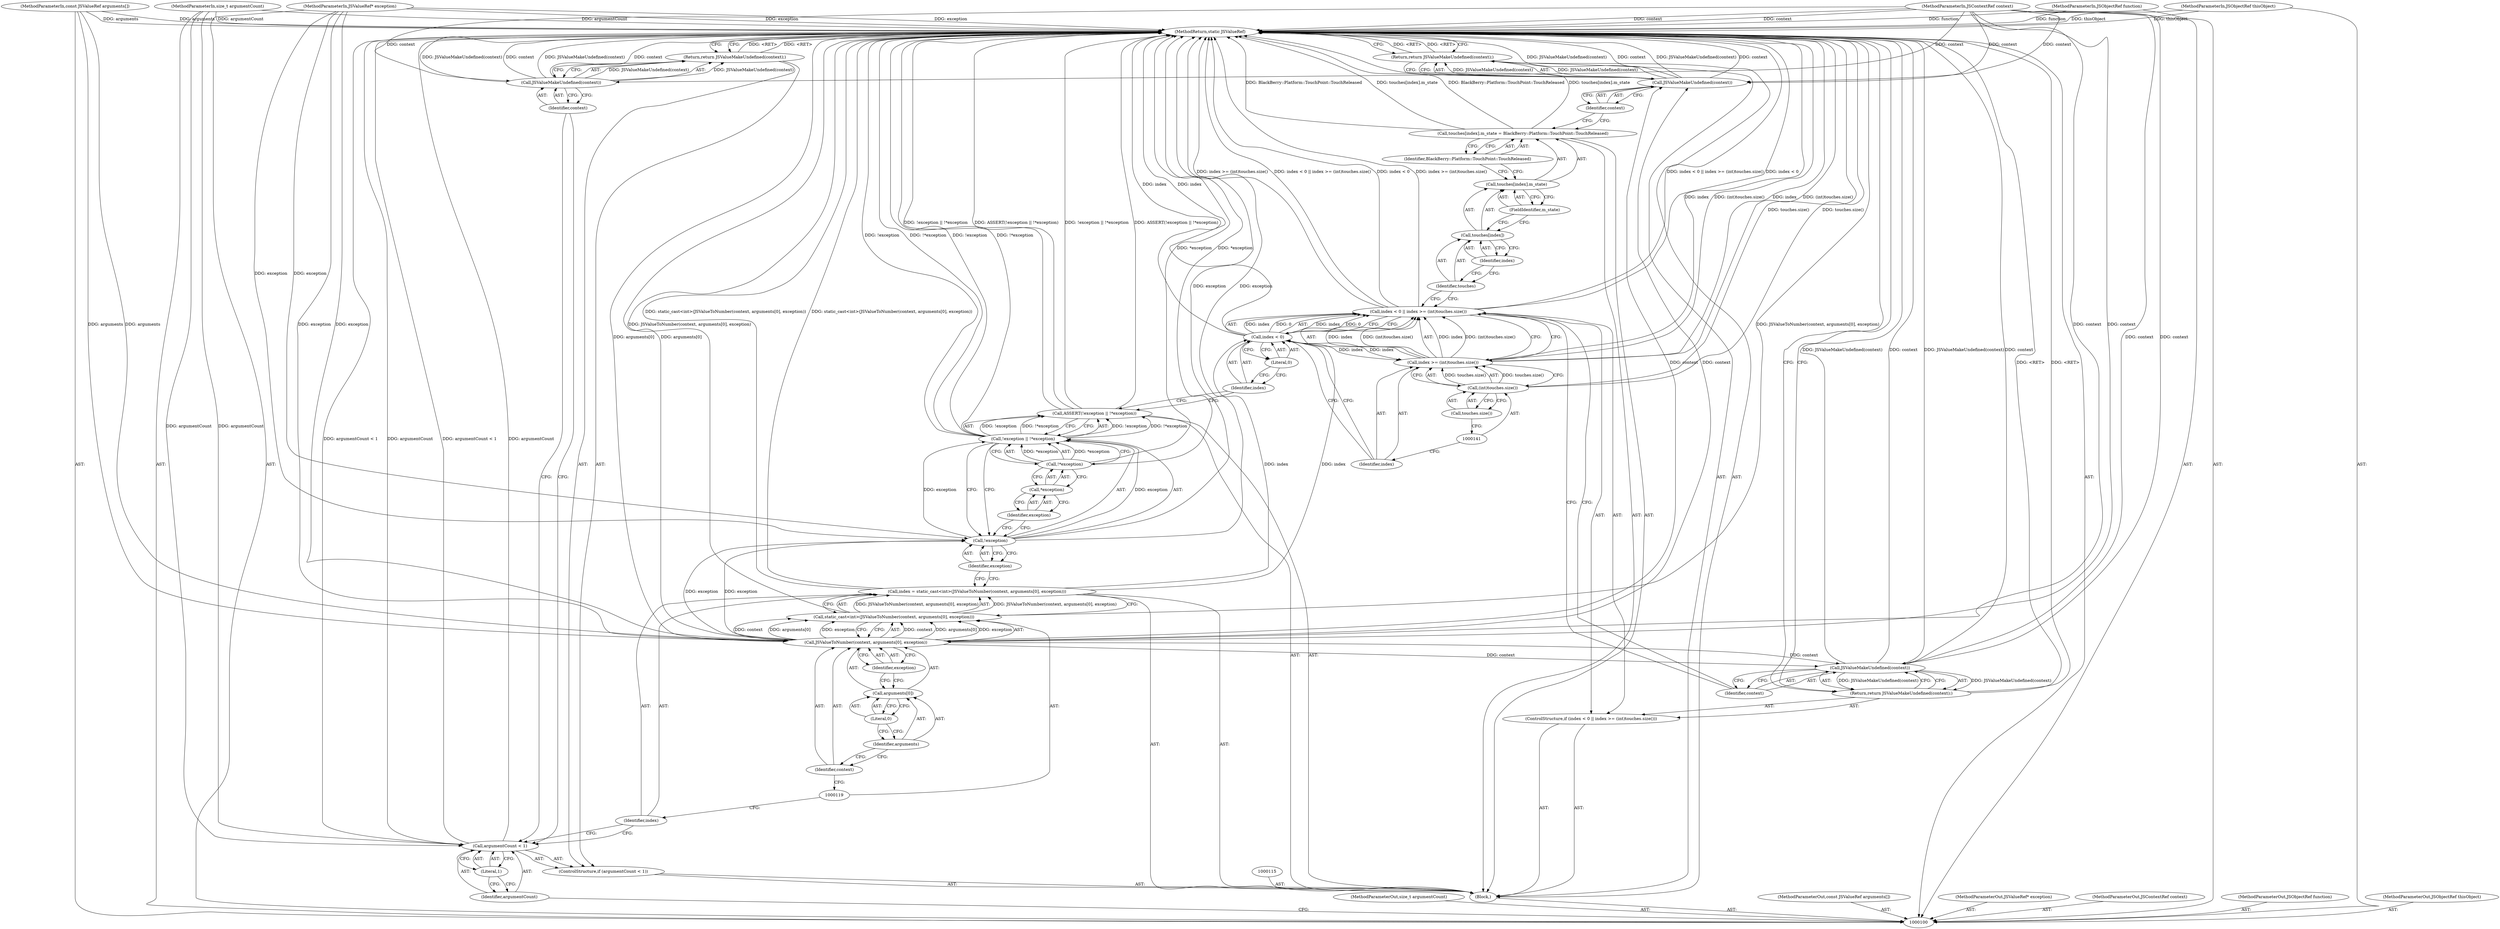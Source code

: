 digraph "1_Chrome_d345af9ed62ee5f431be327967f41c3cc3fe936a_8" {
"1000156" [label="(MethodReturn,static JSValueRef)"];
"1000104" [label="(MethodParameterIn,size_t argumentCount)"];
"1000230" [label="(MethodParameterOut,size_t argumentCount)"];
"1000105" [label="(MethodParameterIn,const JSValueRef arguments[])"];
"1000231" [label="(MethodParameterOut,const JSValueRef arguments[])"];
"1000106" [label="(MethodParameterIn,JSValueRef* exception)"];
"1000232" [label="(MethodParameterOut,JSValueRef* exception)"];
"1000101" [label="(MethodParameterIn,JSContextRef context)"];
"1000227" [label="(MethodParameterOut,JSContextRef context)"];
"1000102" [label="(MethodParameterIn,JSObjectRef function)"];
"1000228" [label="(MethodParameterOut,JSObjectRef function)"];
"1000103" [label="(MethodParameterIn,JSObjectRef thisObject)"];
"1000229" [label="(MethodParameterOut,JSObjectRef thisObject)"];
"1000150" [label="(Identifier,index)"];
"1000151" [label="(FieldIdentifier,m_state)"];
"1000152" [label="(Identifier,BlackBerry::Platform::TouchPoint::TouchReleased)"];
"1000146" [label="(Call,touches[index].m_state = BlackBerry::Platform::TouchPoint::TouchReleased)"];
"1000147" [label="(Call,touches[index].m_state)"];
"1000148" [label="(Call,touches[index])"];
"1000149" [label="(Identifier,touches)"];
"1000154" [label="(Call,JSValueMakeUndefined(context))"];
"1000155" [label="(Identifier,context)"];
"1000153" [label="(Return,return JSValueMakeUndefined(context);)"];
"1000107" [label="(Block,)"];
"1000111" [label="(Literal,1)"];
"1000108" [label="(ControlStructure,if (argumentCount < 1))"];
"1000109" [label="(Call,argumentCount < 1)"];
"1000110" [label="(Identifier,argumentCount)"];
"1000113" [label="(Call,JSValueMakeUndefined(context))"];
"1000114" [label="(Identifier,context)"];
"1000112" [label="(Return,return JSValueMakeUndefined(context);)"];
"1000118" [label="(Call,static_cast<int>(JSValueToNumber(context, arguments[0], exception)))"];
"1000120" [label="(Call,JSValueToNumber(context, arguments[0], exception))"];
"1000121" [label="(Identifier,context)"];
"1000122" [label="(Call,arguments[0])"];
"1000123" [label="(Identifier,arguments)"];
"1000124" [label="(Literal,0)"];
"1000125" [label="(Identifier,exception)"];
"1000116" [label="(Call,index = static_cast<int>(JSValueToNumber(context, arguments[0], exception)))"];
"1000117" [label="(Identifier,index)"];
"1000127" [label="(Call,!exception || !*exception)"];
"1000128" [label="(Call,!exception)"];
"1000129" [label="(Identifier,exception)"];
"1000130" [label="(Call,!*exception)"];
"1000131" [label="(Call,*exception)"];
"1000132" [label="(Identifier,exception)"];
"1000126" [label="(Call,ASSERT(!exception || !*exception))"];
"1000137" [label="(Literal,0)"];
"1000138" [label="(Call,index >= (int)touches.size())"];
"1000139" [label="(Identifier,index)"];
"1000140" [label="(Call,(int)touches.size())"];
"1000142" [label="(Call,touches.size())"];
"1000133" [label="(ControlStructure,if (index < 0 || index >= (int)touches.size()))"];
"1000134" [label="(Call,index < 0 || index >= (int)touches.size())"];
"1000135" [label="(Call,index < 0)"];
"1000136" [label="(Identifier,index)"];
"1000144" [label="(Call,JSValueMakeUndefined(context))"];
"1000145" [label="(Identifier,context)"];
"1000143" [label="(Return,return JSValueMakeUndefined(context);)"];
"1000156" -> "1000100"  [label="AST: "];
"1000156" -> "1000112"  [label="CFG: "];
"1000156" -> "1000143"  [label="CFG: "];
"1000156" -> "1000153"  [label="CFG: "];
"1000153" -> "1000156"  [label="DDG: <RET>"];
"1000112" -> "1000156"  [label="DDG: <RET>"];
"1000143" -> "1000156"  [label="DDG: <RET>"];
"1000140" -> "1000156"  [label="DDG: touches.size()"];
"1000104" -> "1000156"  [label="DDG: argumentCount"];
"1000105" -> "1000156"  [label="DDG: arguments"];
"1000113" -> "1000156"  [label="DDG: context"];
"1000113" -> "1000156"  [label="DDG: JSValueMakeUndefined(context)"];
"1000138" -> "1000156"  [label="DDG: index"];
"1000138" -> "1000156"  [label="DDG: (int)touches.size()"];
"1000126" -> "1000156"  [label="DDG: !exception || !*exception"];
"1000126" -> "1000156"  [label="DDG: ASSERT(!exception || !*exception)"];
"1000116" -> "1000156"  [label="DDG: static_cast<int>(JSValueToNumber(context, arguments[0], exception))"];
"1000102" -> "1000156"  [label="DDG: function"];
"1000154" -> "1000156"  [label="DDG: JSValueMakeUndefined(context)"];
"1000154" -> "1000156"  [label="DDG: context"];
"1000130" -> "1000156"  [label="DDG: *exception"];
"1000127" -> "1000156"  [label="DDG: !*exception"];
"1000127" -> "1000156"  [label="DDG: !exception"];
"1000146" -> "1000156"  [label="DDG: BlackBerry::Platform::TouchPoint::TouchReleased"];
"1000146" -> "1000156"  [label="DDG: touches[index].m_state"];
"1000128" -> "1000156"  [label="DDG: exception"];
"1000103" -> "1000156"  [label="DDG: thisObject"];
"1000144" -> "1000156"  [label="DDG: JSValueMakeUndefined(context)"];
"1000144" -> "1000156"  [label="DDG: context"];
"1000134" -> "1000156"  [label="DDG: index < 0 || index >= (int)touches.size()"];
"1000134" -> "1000156"  [label="DDG: index < 0"];
"1000134" -> "1000156"  [label="DDG: index >= (int)touches.size()"];
"1000101" -> "1000156"  [label="DDG: context"];
"1000109" -> "1000156"  [label="DDG: argumentCount"];
"1000109" -> "1000156"  [label="DDG: argumentCount < 1"];
"1000118" -> "1000156"  [label="DDG: JSValueToNumber(context, arguments[0], exception)"];
"1000135" -> "1000156"  [label="DDG: index"];
"1000120" -> "1000156"  [label="DDG: arguments[0]"];
"1000106" -> "1000156"  [label="DDG: exception"];
"1000104" -> "1000100"  [label="AST: "];
"1000104" -> "1000156"  [label="DDG: argumentCount"];
"1000104" -> "1000109"  [label="DDG: argumentCount"];
"1000230" -> "1000100"  [label="AST: "];
"1000105" -> "1000100"  [label="AST: "];
"1000105" -> "1000156"  [label="DDG: arguments"];
"1000105" -> "1000120"  [label="DDG: arguments"];
"1000231" -> "1000100"  [label="AST: "];
"1000106" -> "1000100"  [label="AST: "];
"1000106" -> "1000156"  [label="DDG: exception"];
"1000106" -> "1000120"  [label="DDG: exception"];
"1000106" -> "1000128"  [label="DDG: exception"];
"1000232" -> "1000100"  [label="AST: "];
"1000101" -> "1000100"  [label="AST: "];
"1000101" -> "1000156"  [label="DDG: context"];
"1000101" -> "1000113"  [label="DDG: context"];
"1000101" -> "1000120"  [label="DDG: context"];
"1000101" -> "1000144"  [label="DDG: context"];
"1000101" -> "1000154"  [label="DDG: context"];
"1000227" -> "1000100"  [label="AST: "];
"1000102" -> "1000100"  [label="AST: "];
"1000102" -> "1000156"  [label="DDG: function"];
"1000228" -> "1000100"  [label="AST: "];
"1000103" -> "1000100"  [label="AST: "];
"1000103" -> "1000156"  [label="DDG: thisObject"];
"1000229" -> "1000100"  [label="AST: "];
"1000150" -> "1000148"  [label="AST: "];
"1000150" -> "1000149"  [label="CFG: "];
"1000148" -> "1000150"  [label="CFG: "];
"1000151" -> "1000147"  [label="AST: "];
"1000151" -> "1000148"  [label="CFG: "];
"1000147" -> "1000151"  [label="CFG: "];
"1000152" -> "1000146"  [label="AST: "];
"1000152" -> "1000147"  [label="CFG: "];
"1000146" -> "1000152"  [label="CFG: "];
"1000146" -> "1000107"  [label="AST: "];
"1000146" -> "1000152"  [label="CFG: "];
"1000147" -> "1000146"  [label="AST: "];
"1000152" -> "1000146"  [label="AST: "];
"1000155" -> "1000146"  [label="CFG: "];
"1000146" -> "1000156"  [label="DDG: BlackBerry::Platform::TouchPoint::TouchReleased"];
"1000146" -> "1000156"  [label="DDG: touches[index].m_state"];
"1000147" -> "1000146"  [label="AST: "];
"1000147" -> "1000151"  [label="CFG: "];
"1000148" -> "1000147"  [label="AST: "];
"1000151" -> "1000147"  [label="AST: "];
"1000152" -> "1000147"  [label="CFG: "];
"1000148" -> "1000147"  [label="AST: "];
"1000148" -> "1000150"  [label="CFG: "];
"1000149" -> "1000148"  [label="AST: "];
"1000150" -> "1000148"  [label="AST: "];
"1000151" -> "1000148"  [label="CFG: "];
"1000149" -> "1000148"  [label="AST: "];
"1000149" -> "1000134"  [label="CFG: "];
"1000150" -> "1000149"  [label="CFG: "];
"1000154" -> "1000153"  [label="AST: "];
"1000154" -> "1000155"  [label="CFG: "];
"1000155" -> "1000154"  [label="AST: "];
"1000153" -> "1000154"  [label="CFG: "];
"1000154" -> "1000156"  [label="DDG: JSValueMakeUndefined(context)"];
"1000154" -> "1000156"  [label="DDG: context"];
"1000154" -> "1000153"  [label="DDG: JSValueMakeUndefined(context)"];
"1000120" -> "1000154"  [label="DDG: context"];
"1000101" -> "1000154"  [label="DDG: context"];
"1000155" -> "1000154"  [label="AST: "];
"1000155" -> "1000146"  [label="CFG: "];
"1000154" -> "1000155"  [label="CFG: "];
"1000153" -> "1000107"  [label="AST: "];
"1000153" -> "1000154"  [label="CFG: "];
"1000154" -> "1000153"  [label="AST: "];
"1000156" -> "1000153"  [label="CFG: "];
"1000153" -> "1000156"  [label="DDG: <RET>"];
"1000154" -> "1000153"  [label="DDG: JSValueMakeUndefined(context)"];
"1000107" -> "1000100"  [label="AST: "];
"1000108" -> "1000107"  [label="AST: "];
"1000115" -> "1000107"  [label="AST: "];
"1000116" -> "1000107"  [label="AST: "];
"1000126" -> "1000107"  [label="AST: "];
"1000133" -> "1000107"  [label="AST: "];
"1000146" -> "1000107"  [label="AST: "];
"1000153" -> "1000107"  [label="AST: "];
"1000111" -> "1000109"  [label="AST: "];
"1000111" -> "1000110"  [label="CFG: "];
"1000109" -> "1000111"  [label="CFG: "];
"1000108" -> "1000107"  [label="AST: "];
"1000109" -> "1000108"  [label="AST: "];
"1000112" -> "1000108"  [label="AST: "];
"1000109" -> "1000108"  [label="AST: "];
"1000109" -> "1000111"  [label="CFG: "];
"1000110" -> "1000109"  [label="AST: "];
"1000111" -> "1000109"  [label="AST: "];
"1000114" -> "1000109"  [label="CFG: "];
"1000117" -> "1000109"  [label="CFG: "];
"1000109" -> "1000156"  [label="DDG: argumentCount"];
"1000109" -> "1000156"  [label="DDG: argumentCount < 1"];
"1000104" -> "1000109"  [label="DDG: argumentCount"];
"1000110" -> "1000109"  [label="AST: "];
"1000110" -> "1000100"  [label="CFG: "];
"1000111" -> "1000110"  [label="CFG: "];
"1000113" -> "1000112"  [label="AST: "];
"1000113" -> "1000114"  [label="CFG: "];
"1000114" -> "1000113"  [label="AST: "];
"1000112" -> "1000113"  [label="CFG: "];
"1000113" -> "1000156"  [label="DDG: context"];
"1000113" -> "1000156"  [label="DDG: JSValueMakeUndefined(context)"];
"1000113" -> "1000112"  [label="DDG: JSValueMakeUndefined(context)"];
"1000101" -> "1000113"  [label="DDG: context"];
"1000114" -> "1000113"  [label="AST: "];
"1000114" -> "1000109"  [label="CFG: "];
"1000113" -> "1000114"  [label="CFG: "];
"1000112" -> "1000108"  [label="AST: "];
"1000112" -> "1000113"  [label="CFG: "];
"1000113" -> "1000112"  [label="AST: "];
"1000156" -> "1000112"  [label="CFG: "];
"1000112" -> "1000156"  [label="DDG: <RET>"];
"1000113" -> "1000112"  [label="DDG: JSValueMakeUndefined(context)"];
"1000118" -> "1000116"  [label="AST: "];
"1000118" -> "1000120"  [label="CFG: "];
"1000119" -> "1000118"  [label="AST: "];
"1000120" -> "1000118"  [label="AST: "];
"1000116" -> "1000118"  [label="CFG: "];
"1000118" -> "1000156"  [label="DDG: JSValueToNumber(context, arguments[0], exception)"];
"1000118" -> "1000116"  [label="DDG: JSValueToNumber(context, arguments[0], exception)"];
"1000120" -> "1000118"  [label="DDG: context"];
"1000120" -> "1000118"  [label="DDG: arguments[0]"];
"1000120" -> "1000118"  [label="DDG: exception"];
"1000120" -> "1000118"  [label="AST: "];
"1000120" -> "1000125"  [label="CFG: "];
"1000121" -> "1000120"  [label="AST: "];
"1000122" -> "1000120"  [label="AST: "];
"1000125" -> "1000120"  [label="AST: "];
"1000118" -> "1000120"  [label="CFG: "];
"1000120" -> "1000156"  [label="DDG: arguments[0]"];
"1000120" -> "1000118"  [label="DDG: context"];
"1000120" -> "1000118"  [label="DDG: arguments[0]"];
"1000120" -> "1000118"  [label="DDG: exception"];
"1000101" -> "1000120"  [label="DDG: context"];
"1000105" -> "1000120"  [label="DDG: arguments"];
"1000106" -> "1000120"  [label="DDG: exception"];
"1000120" -> "1000128"  [label="DDG: exception"];
"1000120" -> "1000144"  [label="DDG: context"];
"1000120" -> "1000154"  [label="DDG: context"];
"1000121" -> "1000120"  [label="AST: "];
"1000121" -> "1000119"  [label="CFG: "];
"1000123" -> "1000121"  [label="CFG: "];
"1000122" -> "1000120"  [label="AST: "];
"1000122" -> "1000124"  [label="CFG: "];
"1000123" -> "1000122"  [label="AST: "];
"1000124" -> "1000122"  [label="AST: "];
"1000125" -> "1000122"  [label="CFG: "];
"1000123" -> "1000122"  [label="AST: "];
"1000123" -> "1000121"  [label="CFG: "];
"1000124" -> "1000123"  [label="CFG: "];
"1000124" -> "1000122"  [label="AST: "];
"1000124" -> "1000123"  [label="CFG: "];
"1000122" -> "1000124"  [label="CFG: "];
"1000125" -> "1000120"  [label="AST: "];
"1000125" -> "1000122"  [label="CFG: "];
"1000120" -> "1000125"  [label="CFG: "];
"1000116" -> "1000107"  [label="AST: "];
"1000116" -> "1000118"  [label="CFG: "];
"1000117" -> "1000116"  [label="AST: "];
"1000118" -> "1000116"  [label="AST: "];
"1000129" -> "1000116"  [label="CFG: "];
"1000116" -> "1000156"  [label="DDG: static_cast<int>(JSValueToNumber(context, arguments[0], exception))"];
"1000118" -> "1000116"  [label="DDG: JSValueToNumber(context, arguments[0], exception)"];
"1000116" -> "1000135"  [label="DDG: index"];
"1000117" -> "1000116"  [label="AST: "];
"1000117" -> "1000109"  [label="CFG: "];
"1000119" -> "1000117"  [label="CFG: "];
"1000127" -> "1000126"  [label="AST: "];
"1000127" -> "1000128"  [label="CFG: "];
"1000127" -> "1000130"  [label="CFG: "];
"1000128" -> "1000127"  [label="AST: "];
"1000130" -> "1000127"  [label="AST: "];
"1000126" -> "1000127"  [label="CFG: "];
"1000127" -> "1000156"  [label="DDG: !*exception"];
"1000127" -> "1000156"  [label="DDG: !exception"];
"1000127" -> "1000126"  [label="DDG: !exception"];
"1000127" -> "1000126"  [label="DDG: !*exception"];
"1000128" -> "1000127"  [label="DDG: exception"];
"1000130" -> "1000127"  [label="DDG: *exception"];
"1000128" -> "1000127"  [label="AST: "];
"1000128" -> "1000129"  [label="CFG: "];
"1000129" -> "1000128"  [label="AST: "];
"1000132" -> "1000128"  [label="CFG: "];
"1000127" -> "1000128"  [label="CFG: "];
"1000128" -> "1000156"  [label="DDG: exception"];
"1000128" -> "1000127"  [label="DDG: exception"];
"1000120" -> "1000128"  [label="DDG: exception"];
"1000106" -> "1000128"  [label="DDG: exception"];
"1000129" -> "1000128"  [label="AST: "];
"1000129" -> "1000116"  [label="CFG: "];
"1000128" -> "1000129"  [label="CFG: "];
"1000130" -> "1000127"  [label="AST: "];
"1000130" -> "1000131"  [label="CFG: "];
"1000131" -> "1000130"  [label="AST: "];
"1000127" -> "1000130"  [label="CFG: "];
"1000130" -> "1000156"  [label="DDG: *exception"];
"1000130" -> "1000127"  [label="DDG: *exception"];
"1000131" -> "1000130"  [label="AST: "];
"1000131" -> "1000132"  [label="CFG: "];
"1000132" -> "1000131"  [label="AST: "];
"1000130" -> "1000131"  [label="CFG: "];
"1000132" -> "1000131"  [label="AST: "];
"1000132" -> "1000128"  [label="CFG: "];
"1000131" -> "1000132"  [label="CFG: "];
"1000126" -> "1000107"  [label="AST: "];
"1000126" -> "1000127"  [label="CFG: "];
"1000127" -> "1000126"  [label="AST: "];
"1000136" -> "1000126"  [label="CFG: "];
"1000126" -> "1000156"  [label="DDG: !exception || !*exception"];
"1000126" -> "1000156"  [label="DDG: ASSERT(!exception || !*exception)"];
"1000127" -> "1000126"  [label="DDG: !exception"];
"1000127" -> "1000126"  [label="DDG: !*exception"];
"1000137" -> "1000135"  [label="AST: "];
"1000137" -> "1000136"  [label="CFG: "];
"1000135" -> "1000137"  [label="CFG: "];
"1000138" -> "1000134"  [label="AST: "];
"1000138" -> "1000140"  [label="CFG: "];
"1000139" -> "1000138"  [label="AST: "];
"1000140" -> "1000138"  [label="AST: "];
"1000134" -> "1000138"  [label="CFG: "];
"1000138" -> "1000156"  [label="DDG: index"];
"1000138" -> "1000156"  [label="DDG: (int)touches.size()"];
"1000138" -> "1000134"  [label="DDG: index"];
"1000138" -> "1000134"  [label="DDG: (int)touches.size()"];
"1000135" -> "1000138"  [label="DDG: index"];
"1000140" -> "1000138"  [label="DDG: touches.size()"];
"1000139" -> "1000138"  [label="AST: "];
"1000139" -> "1000135"  [label="CFG: "];
"1000141" -> "1000139"  [label="CFG: "];
"1000140" -> "1000138"  [label="AST: "];
"1000140" -> "1000142"  [label="CFG: "];
"1000141" -> "1000140"  [label="AST: "];
"1000142" -> "1000140"  [label="AST: "];
"1000138" -> "1000140"  [label="CFG: "];
"1000140" -> "1000156"  [label="DDG: touches.size()"];
"1000140" -> "1000138"  [label="DDG: touches.size()"];
"1000142" -> "1000140"  [label="AST: "];
"1000142" -> "1000141"  [label="CFG: "];
"1000140" -> "1000142"  [label="CFG: "];
"1000133" -> "1000107"  [label="AST: "];
"1000134" -> "1000133"  [label="AST: "];
"1000143" -> "1000133"  [label="AST: "];
"1000134" -> "1000133"  [label="AST: "];
"1000134" -> "1000135"  [label="CFG: "];
"1000134" -> "1000138"  [label="CFG: "];
"1000135" -> "1000134"  [label="AST: "];
"1000138" -> "1000134"  [label="AST: "];
"1000145" -> "1000134"  [label="CFG: "];
"1000149" -> "1000134"  [label="CFG: "];
"1000134" -> "1000156"  [label="DDG: index < 0 || index >= (int)touches.size()"];
"1000134" -> "1000156"  [label="DDG: index < 0"];
"1000134" -> "1000156"  [label="DDG: index >= (int)touches.size()"];
"1000135" -> "1000134"  [label="DDG: index"];
"1000135" -> "1000134"  [label="DDG: 0"];
"1000138" -> "1000134"  [label="DDG: index"];
"1000138" -> "1000134"  [label="DDG: (int)touches.size()"];
"1000135" -> "1000134"  [label="AST: "];
"1000135" -> "1000137"  [label="CFG: "];
"1000136" -> "1000135"  [label="AST: "];
"1000137" -> "1000135"  [label="AST: "];
"1000139" -> "1000135"  [label="CFG: "];
"1000134" -> "1000135"  [label="CFG: "];
"1000135" -> "1000156"  [label="DDG: index"];
"1000135" -> "1000134"  [label="DDG: index"];
"1000135" -> "1000134"  [label="DDG: 0"];
"1000116" -> "1000135"  [label="DDG: index"];
"1000135" -> "1000138"  [label="DDG: index"];
"1000136" -> "1000135"  [label="AST: "];
"1000136" -> "1000126"  [label="CFG: "];
"1000137" -> "1000136"  [label="CFG: "];
"1000144" -> "1000143"  [label="AST: "];
"1000144" -> "1000145"  [label="CFG: "];
"1000145" -> "1000144"  [label="AST: "];
"1000143" -> "1000144"  [label="CFG: "];
"1000144" -> "1000156"  [label="DDG: JSValueMakeUndefined(context)"];
"1000144" -> "1000156"  [label="DDG: context"];
"1000144" -> "1000143"  [label="DDG: JSValueMakeUndefined(context)"];
"1000120" -> "1000144"  [label="DDG: context"];
"1000101" -> "1000144"  [label="DDG: context"];
"1000145" -> "1000144"  [label="AST: "];
"1000145" -> "1000134"  [label="CFG: "];
"1000144" -> "1000145"  [label="CFG: "];
"1000143" -> "1000133"  [label="AST: "];
"1000143" -> "1000144"  [label="CFG: "];
"1000144" -> "1000143"  [label="AST: "];
"1000156" -> "1000143"  [label="CFG: "];
"1000143" -> "1000156"  [label="DDG: <RET>"];
"1000144" -> "1000143"  [label="DDG: JSValueMakeUndefined(context)"];
}
